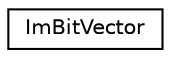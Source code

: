 digraph "Graphical Class Hierarchy"
{
 // LATEX_PDF_SIZE
  edge [fontname="Helvetica",fontsize="10",labelfontname="Helvetica",labelfontsize="10"];
  node [fontname="Helvetica",fontsize="10",shape=record];
  rankdir="LR";
  Node0 [label="ImBitVector",height=0.2,width=0.4,color="black", fillcolor="white", style="filled",URL="$structImBitVector.html",tooltip=" "];
}

